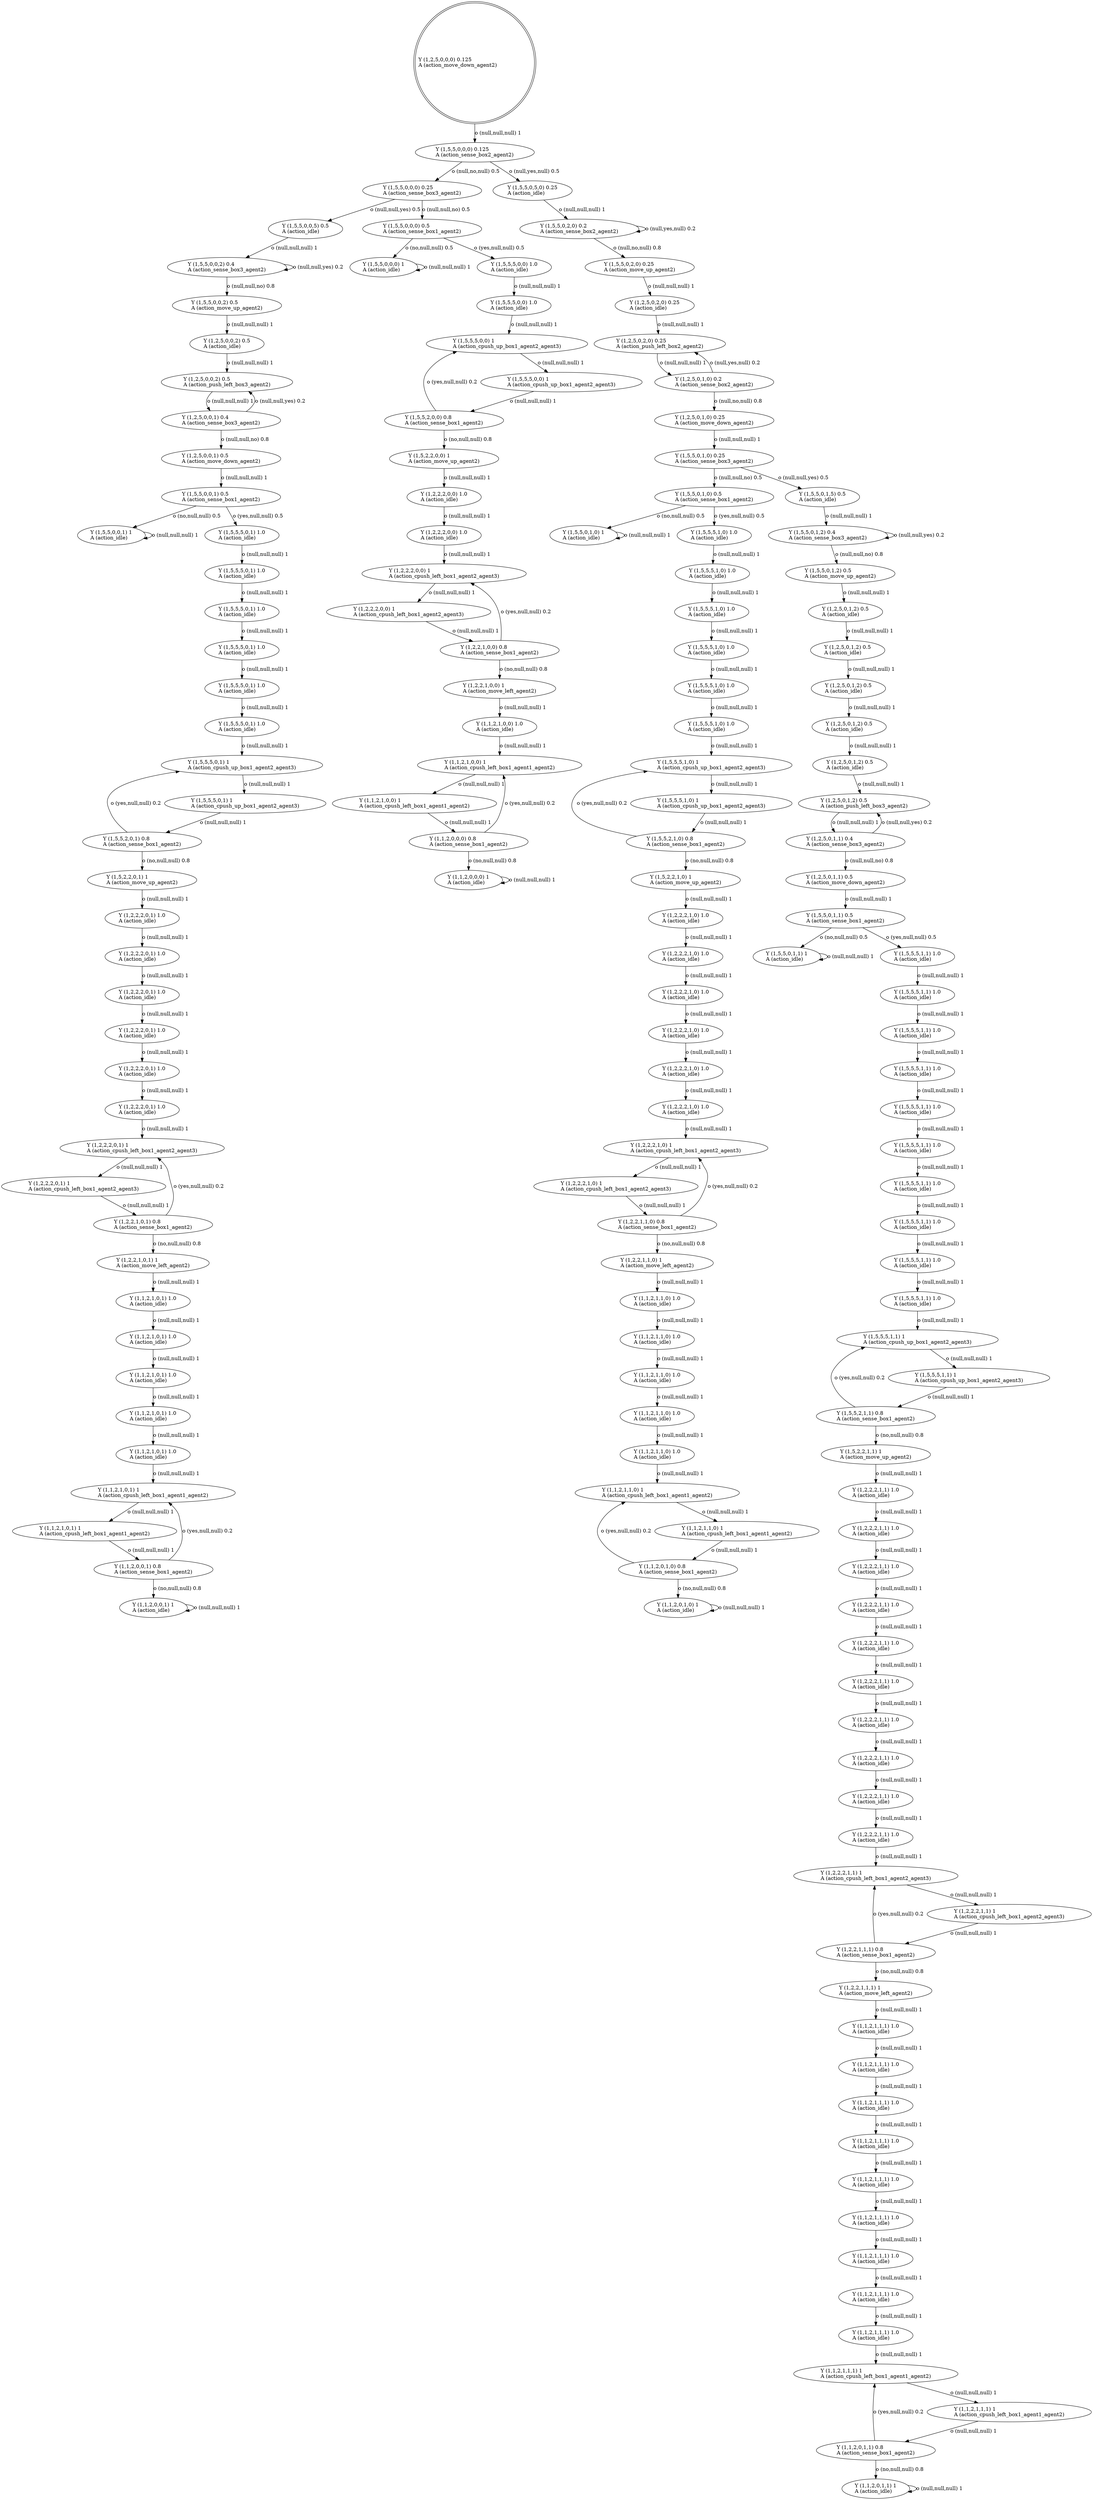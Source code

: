 digraph "G" {
root [label="Y (1,2,5,0,0,0) 0.125\lA (action_move_down_agent2)\l", labeljust="l", shape=doublecircle];
x0row457 [label="Y (1,5,5,0,0,2) 0.5\lA (action_move_up_agent2)\l"];
x0row468 [label="Y (1,2,5,0,0,2) 0.5\lA (action_push_left_box3_agent2)\l"];
x0row429 [label="Y (1,5,5,0,0,5) 0.5\lA (action_idle)\l"];
x0row430 [label="Y (1,5,5,0,0,0) 0.5\lA (action_sense_box1_agent2)\l"];
x0row70 [label="Y (1,2,5,0,2,0) 0.25\lA (action_push_left_box2_agent2)\l"];
x0row436 [label="Y (1,5,5,0,0,2) 0.4\lA (action_sense_box3_agent2)\l"];
x0row52 [label="Y (1,5,5,0,2,0) 0.25\lA (action_move_up_agent2)\l"];
x0row35 [label="Y (1,5,5,0,2,0) 0.2\lA (action_sense_box2_agent2)\l"];
x0row18 [label="Y (1,5,5,0,0,0) 0.25\lA (action_sense_box3_agent2)\l"];
x0row17 [label="Y (1,5,5,0,5,0) 0.25\lA (action_idle)\l"];
x0row6 [label="Y (1,5,5,0,0,0) 0.125\lA (action_sense_box2_agent2)\l"];
x0row671 [label="Y (1,1,2,1,0,0) 1\lA (action_cpush_left_box1_agent1_agent2)\l"];
x0row679 [label="Y (1,1,2,0,0,0) 0.8\lA (action_sense_box1_agent2)\l"];
x0row684 [label="Y (1,1,2,0,0,0) 1\lA (action_idle)\l"];
x0row647 [label="Y (1,2,2,2,0,0) 1\lA (action_cpush_left_box1_agent2_agent3)\l"];
x0row660 [label="Y (1,2,2,1,0,0) 1\lA (action_move_left_agent2)\l"];
x0row655 [label="Y (1,2,2,1,0,0) 0.8\lA (action_sense_box1_agent2)\l"];
x0row627 [label="Y (1,5,5,2,0,0) 0.8\lA (action_sense_box1_agent2)\l"];
x0row640 [label="Y (1,5,2,2,0,0) 1\lA (action_move_up_agent2)\l"];
x0row610 [label="Y (1,5,5,5,0,0) 1\lA (action_cpush_up_box1_agent2_agent3)\l"];
x0row611 [label="Y (1,5,5,0,0,0) 1\lA (action_idle)\l"];
x0row568 [label="Y (1,1,2,1,0,1) 1\lA (action_cpush_left_box1_agent1_agent2)\l"];
x0row578 [label="Y (1,1,2,0,0,1) 0.8\lA (action_sense_box1_agent2)\l"];
x0row584 [label="Y (1,1,2,0,0,1) 1\lA (action_idle)\l"];
x0row541 [label="Y (1,2,2,2,0,1) 1\lA (action_cpush_left_box1_agent2_agent3)\l"];
x0row550 [label="Y (1,2,2,1,0,1) 0.8\lA (action_sense_box1_agent2)\l"];
x0row556 [label="Y (1,2,2,1,0,1) 1\lA (action_move_left_agent2)\l"];
x0row253 [label="Y (1,2,2,1,1,1) 1\lA (action_move_left_agent2)\l"];
x0row247 [label="Y (1,2,2,1,1,1) 0.8\lA (action_sense_box1_agent2)\l"];
x0row237 [label="Y (1,2,2,2,1,1) 1\lA (action_cpush_left_box1_agent2_agent3)\l"];
x0row332 [label="Y (1,5,5,2,1,0) 0.8\lA (action_sense_box1_agent2)\l"];
x0row227 [label="Y (1,5,2,2,1,1) 1\lA (action_move_up_agent2)\l"];
x0row355 [label="Y (1,2,2,2,1,0) 1\lA (action_cpush_left_box1_agent2_agent3)\l"];
x0row211 [label="Y (1,5,5,2,1,1) 0.8\lA (action_sense_box1_agent2)\l"];
x0row313 [label="Y (1,5,5,5,1,0) 1\lA (action_cpush_up_box1_agent2_agent3)\l"];
x0row314 [label="Y (1,5,5,0,1,0) 1\lA (action_idle)\l"];
x0row193 [label="Y (1,5,5,0,1,1) 1\lA (action_idle)\l"];
x0row192 [label="Y (1,5,5,5,1,1) 1\lA (action_cpush_up_box1_agent2_agent3)\l"];
x0row185 [label="Y (1,5,5,0,1,1) 0.5\lA (action_sense_box1_agent2)\l"];
x0row176 [label="Y (1,2,5,0,1,1) 0.5\lA (action_move_down_agent2)\l"];
x0row364 [label="Y (1,2,2,1,1,0) 0.8\lA (action_sense_box1_agent2)\l"];
x0row163 [label="Y (1,2,5,0,1,1) 0.4\lA (action_sense_box3_agent2)\l"];
x0row156 [label="Y (1,2,5,0,1,2) 0.5\lA (action_push_left_box3_agent2)\l"];
x0row144 [label="Y (1,5,5,0,1,2) 0.5\lA (action_move_up_agent2)\l"];
x0row121 [label="Y (1,5,5,0,1,2) 0.4\lA (action_sense_box3_agent2)\l"];
x0row115 [label="Y (1,5,5,0,1,0) 0.5\lA (action_sense_box1_agent2)\l"];
x0row114 [label="Y (1,5,5,0,1,5) 0.5\lA (action_idle)\l"];
x0row284 [label="Y (1,1,2,0,1,1) 1\lA (action_idle)\l"];
x0row346 [label="Y (1,5,2,2,1,0) 1\lA (action_move_up_agent2)\l"];
x0row278 [label="Y (1,1,2,0,1,1) 0.8\lA (action_sense_box1_agent2)\l"];
x0row102 [label="Y (1,5,5,0,1,0) 0.25\lA (action_sense_box3_agent2)\l"];
x0row90 [label="Y (1,2,5,0,1,0) 0.25\lA (action_move_down_agent2)\l"];
x0row267 [label="Y (1,1,2,1,1,1) 1\lA (action_cpush_left_box1_agent1_agent2)\l"];
x0row82 [label="Y (1,2,5,0,1,0) 0.2\lA (action_sense_box2_agent2)\l"];
x0row369 [label="Y (1,2,2,1,1,0) 1\lA (action_move_left_agent2)\l"];
x0row486 [label="Y (1,2,5,0,0,1) 0.5\lA (action_move_down_agent2)\l"];
x0row475 [label="Y (1,2,5,0,0,1) 0.4\lA (action_sense_box3_agent2)\l"];
x0row391 [label="Y (1,1,2,0,1,0) 0.8\lA (action_sense_box1_agent2)\l"];
x0row396 [label="Y (1,1,2,0,1,0) 1\lA (action_idle)\l"];
x0row382 [label="Y (1,1,2,1,1,0) 1\lA (action_cpush_left_box1_agent1_agent2)\l"];
x0row533 [label="Y (1,5,2,2,0,1) 1\lA (action_move_up_agent2)\l"];
x0row494 [label="Y (1,5,5,0,0,1) 0.5\lA (action_sense_box1_agent2)\l"];
x0row518 [label="Y (1,5,5,2,0,1) 0.8\lA (action_sense_box1_agent2)\l"];
x0row501 [label="Y (1,5,5,5,0,1) 1\lA (action_cpush_up_box1_agent2_agent3)\l"];
x0row502 [label="Y (1,5,5,0,0,1) 1\lA (action_idle)\l"];
x0row610_noop_0 [label="Y (1,5,5,5,0,0) 1.0\lA (action_idle)\l"];
x0row610_noop_1 [label="Y (1,5,5,5,0,0) 1.0\lA (action_idle)\l"];
x0row70_noop_0 [label="Y (1,2,5,0,2,0) 0.25\lA (action_idle)\l"];
x0row468_noop_0 [label="Y (1,2,5,0,0,2) 0.5\lA (action_idle)\l"];
x0row647_noop_0 [label="Y (1,2,2,2,0,0) 1.0\lA (action_idle)\l"];
x0row647_noop_1 [label="Y (1,2,2,2,0,0) 1.0\lA (action_idle)\l"];
x0row313_noop_0 [label="Y (1,5,5,5,1,0) 1.0\lA (action_idle)\l"];
x0row313_noop_1 [label="Y (1,5,5,5,1,0) 1.0\lA (action_idle)\l"];
x0row313_noop_2 [label="Y (1,5,5,5,1,0) 1.0\lA (action_idle)\l"];
x0row313_noop_3 [label="Y (1,5,5,5,1,0) 1.0\lA (action_idle)\l"];
x0row313_noop_4 [label="Y (1,5,5,5,1,0) 1.0\lA (action_idle)\l"];
x0row313_noop_5 [label="Y (1,5,5,5,1,0) 1.0\lA (action_idle)\l"];
x0row501_noop_0 [label="Y (1,5,5,5,0,1) 1.0\lA (action_idle)\l"];
x0row501_noop_1 [label="Y (1,5,5,5,0,1) 1.0\lA (action_idle)\l"];
x0row501_noop_2 [label="Y (1,5,5,5,0,1) 1.0\lA (action_idle)\l"];
x0row501_noop_3 [label="Y (1,5,5,5,0,1) 1.0\lA (action_idle)\l"];
x0row501_noop_4 [label="Y (1,5,5,5,0,1) 1.0\lA (action_idle)\l"];
x0row501_noop_5 [label="Y (1,5,5,5,0,1) 1.0\lA (action_idle)\l"];
x0row671_noop_0 [label="Y (1,1,2,1,0,0) 1.0\lA (action_idle)\l"];
x0row156_noop_0 [label="Y (1,2,5,0,1,2) 0.5\lA (action_idle)\l"];
x0row156_noop_1 [label="Y (1,2,5,0,1,2) 0.5\lA (action_idle)\l"];
x0row156_noop_2 [label="Y (1,2,5,0,1,2) 0.5\lA (action_idle)\l"];
x0row156_noop_3 [label="Y (1,2,5,0,1,2) 0.5\lA (action_idle)\l"];
x0row156_noop_4 [label="Y (1,2,5,0,1,2) 0.5\lA (action_idle)\l"];
x0row355_noop_0 [label="Y (1,2,2,2,1,0) 1.0\lA (action_idle)\l"];
x0row355_noop_1 [label="Y (1,2,2,2,1,0) 1.0\lA (action_idle)\l"];
x0row355_noop_2 [label="Y (1,2,2,2,1,0) 1.0\lA (action_idle)\l"];
x0row355_noop_3 [label="Y (1,2,2,2,1,0) 1.0\lA (action_idle)\l"];
x0row355_noop_4 [label="Y (1,2,2,2,1,0) 1.0\lA (action_idle)\l"];
x0row355_noop_5 [label="Y (1,2,2,2,1,0) 1.0\lA (action_idle)\l"];
x0row541_noop_0 [label="Y (1,2,2,2,0,1) 1.0\lA (action_idle)\l"];
x0row541_noop_1 [label="Y (1,2,2,2,0,1) 1.0\lA (action_idle)\l"];
x0row541_noop_2 [label="Y (1,2,2,2,0,1) 1.0\lA (action_idle)\l"];
x0row541_noop_3 [label="Y (1,2,2,2,0,1) 1.0\lA (action_idle)\l"];
x0row541_noop_4 [label="Y (1,2,2,2,0,1) 1.0\lA (action_idle)\l"];
x0row541_noop_5 [label="Y (1,2,2,2,0,1) 1.0\lA (action_idle)\l"];
x0row192_noop_0 [label="Y (1,5,5,5,1,1) 1.0\lA (action_idle)\l"];
x0row192_noop_1 [label="Y (1,5,5,5,1,1) 1.0\lA (action_idle)\l"];
x0row192_noop_2 [label="Y (1,5,5,5,1,1) 1.0\lA (action_idle)\l"];
x0row192_noop_3 [label="Y (1,5,5,5,1,1) 1.0\lA (action_idle)\l"];
x0row192_noop_4 [label="Y (1,5,5,5,1,1) 1.0\lA (action_idle)\l"];
x0row192_noop_5 [label="Y (1,5,5,5,1,1) 1.0\lA (action_idle)\l"];
x0row192_noop_6 [label="Y (1,5,5,5,1,1) 1.0\lA (action_idle)\l"];
x0row192_noop_7 [label="Y (1,5,5,5,1,1) 1.0\lA (action_idle)\l"];
x0row192_noop_8 [label="Y (1,5,5,5,1,1) 1.0\lA (action_idle)\l"];
x0row192_noop_9 [label="Y (1,5,5,5,1,1) 1.0\lA (action_idle)\l"];
x0row382_noop_0 [label="Y (1,1,2,1,1,0) 1.0\lA (action_idle)\l"];
x0row382_noop_1 [label="Y (1,1,2,1,1,0) 1.0\lA (action_idle)\l"];
x0row382_noop_2 [label="Y (1,1,2,1,1,0) 1.0\lA (action_idle)\l"];
x0row382_noop_3 [label="Y (1,1,2,1,1,0) 1.0\lA (action_idle)\l"];
x0row382_noop_4 [label="Y (1,1,2,1,1,0) 1.0\lA (action_idle)\l"];
x0row568_noop_0 [label="Y (1,1,2,1,0,1) 1.0\lA (action_idle)\l"];
x0row568_noop_1 [label="Y (1,1,2,1,0,1) 1.0\lA (action_idle)\l"];
x0row568_noop_2 [label="Y (1,1,2,1,0,1) 1.0\lA (action_idle)\l"];
x0row568_noop_3 [label="Y (1,1,2,1,0,1) 1.0\lA (action_idle)\l"];
x0row568_noop_4 [label="Y (1,1,2,1,0,1) 1.0\lA (action_idle)\l"];
x0row237_noop_0 [label="Y (1,2,2,2,1,1) 1.0\lA (action_idle)\l"];
x0row237_noop_1 [label="Y (1,2,2,2,1,1) 1.0\lA (action_idle)\l"];
x0row237_noop_2 [label="Y (1,2,2,2,1,1) 1.0\lA (action_idle)\l"];
x0row237_noop_3 [label="Y (1,2,2,2,1,1) 1.0\lA (action_idle)\l"];
x0row237_noop_4 [label="Y (1,2,2,2,1,1) 1.0\lA (action_idle)\l"];
x0row237_noop_5 [label="Y (1,2,2,2,1,1) 1.0\lA (action_idle)\l"];
x0row237_noop_6 [label="Y (1,2,2,2,1,1) 1.0\lA (action_idle)\l"];
x0row237_noop_7 [label="Y (1,2,2,2,1,1) 1.0\lA (action_idle)\l"];
x0row237_noop_8 [label="Y (1,2,2,2,1,1) 1.0\lA (action_idle)\l"];
x0row237_noop_9 [label="Y (1,2,2,2,1,1) 1.0\lA (action_idle)\l"];
x0row267_noop_0 [label="Y (1,1,2,1,1,1) 1.0\lA (action_idle)\l"];
x0row267_noop_1 [label="Y (1,1,2,1,1,1) 1.0\lA (action_idle)\l"];
x0row267_noop_2 [label="Y (1,1,2,1,1,1) 1.0\lA (action_idle)\l"];
x0row267_noop_3 [label="Y (1,1,2,1,1,1) 1.0\lA (action_idle)\l"];
x0row267_noop_4 [label="Y (1,1,2,1,1,1) 1.0\lA (action_idle)\l"];
x0row267_noop_5 [label="Y (1,1,2,1,1,1) 1.0\lA (action_idle)\l"];
x0row267_noop_6 [label="Y (1,1,2,1,1,1) 1.0\lA (action_idle)\l"];
x0row267_noop_7 [label="Y (1,1,2,1,1,1) 1.0\lA (action_idle)\l"];
x0row267_noop_8 [label="Y (1,1,2,1,1,1) 1.0\lA (action_idle)\l"];
x0row671_repeat_1 [label="Y (1,1,2,1,0,0) 1\lA (action_cpush_left_box1_agent1_agent2)\l"];
x0row647_repeat_1 [label="Y (1,2,2,2,0,0) 1\lA (action_cpush_left_box1_agent2_agent3)\l"];
x0row610_repeat_1 [label="Y (1,5,5,5,0,0) 1\lA (action_cpush_up_box1_agent2_agent3)\l"];
x0row568_repeat_1 [label="Y (1,1,2,1,0,1) 1\lA (action_cpush_left_box1_agent1_agent2)\l"];
x0row541_repeat_1 [label="Y (1,2,2,2,0,1) 1\lA (action_cpush_left_box1_agent2_agent3)\l"];
x0row237_repeat_1 [label="Y (1,2,2,2,1,1) 1\lA (action_cpush_left_box1_agent2_agent3)\l"];
x0row355_repeat_1 [label="Y (1,2,2,2,1,0) 1\lA (action_cpush_left_box1_agent2_agent3)\l"];
x0row313_repeat_1 [label="Y (1,5,5,5,1,0) 1\lA (action_cpush_up_box1_agent2_agent3)\l"];
x0row192_repeat_1 [label="Y (1,5,5,5,1,1) 1\lA (action_cpush_up_box1_agent2_agent3)\l"];
x0row267_repeat_1 [label="Y (1,1,2,1,1,1) 1\lA (action_cpush_left_box1_agent1_agent2)\l"];
x0row382_repeat_1 [label="Y (1,1,2,1,1,0) 1\lA (action_cpush_left_box1_agent1_agent2)\l"];
x0row501_repeat_1 [label="Y (1,5,5,5,0,1) 1\lA (action_cpush_up_box1_agent2_agent3)\l"];
root -> x0row6  [key=0, label="o (null,null,null) 1\l"];
x0row457 -> x0row468_noop_0  [key=0, label="o (null,null,null) 1\l"];
x0row468 -> x0row475  [key=0, label="o (null,null,null) 1\l"];
x0row429 -> x0row436  [key=0, label="o (null,null,null) 1\l"];
x0row430 -> x0row611  [key=0, label="o (no,null,null) 0.5\l"];
x0row430 -> x0row610_noop_0  [key=0, label="o (yes,null,null) 0.5\l"];
x0row70 -> x0row82  [key=0, label="o (null,null,null) 1\l"];
x0row436 -> x0row457  [key=0, label="o (null,null,no) 0.8\l"];
x0row436 -> x0row436  [key=0, label="o (null,null,yes) 0.2\l"];
x0row52 -> x0row70_noop_0  [key=0, label="o (null,null,null) 1\l"];
x0row35 -> x0row52  [key=0, label="o (null,no,null) 0.8\l"];
x0row35 -> x0row35  [key=0, label="o (null,yes,null) 0.2\l"];
x0row18 -> x0row429  [key=0, label="o (null,null,yes) 0.5\l"];
x0row18 -> x0row430  [key=0, label="o (null,null,no) 0.5\l"];
x0row17 -> x0row35  [key=0, label="o (null,null,null) 1\l"];
x0row6 -> x0row17  [key=0, label="o (null,yes,null) 0.5\l"];
x0row6 -> x0row18  [key=0, label="o (null,no,null) 0.5\l"];
x0row671 -> x0row671_repeat_1  [key=0, label="o (null,null,null) 1\l"];
x0row679 -> x0row671  [key=0, label="o (yes,null,null) 0.2\l"];
x0row679 -> x0row684  [key=0, label="o (no,null,null) 0.8\l"];
x0row684 -> x0row684  [key=0, label="o (null,null,null) 1\l"];
x0row647 -> x0row647_repeat_1  [key=0, label="o (null,null,null) 1\l"];
x0row660 -> x0row671_noop_0  [key=0, label="o (null,null,null) 1\l"];
x0row655 -> x0row647  [key=0, label="o (yes,null,null) 0.2\l"];
x0row655 -> x0row660  [key=0, label="o (no,null,null) 0.8\l"];
x0row627 -> x0row610  [key=0, label="o (yes,null,null) 0.2\l"];
x0row627 -> x0row640  [key=0, label="o (no,null,null) 0.8\l"];
x0row640 -> x0row647_noop_0  [key=0, label="o (null,null,null) 1\l"];
x0row610 -> x0row610_repeat_1  [key=0, label="o (null,null,null) 1\l"];
x0row611 -> x0row611  [key=0, label="o (null,null,null) 1\l"];
x0row568 -> x0row568_repeat_1  [key=0, label="o (null,null,null) 1\l"];
x0row578 -> x0row568  [key=0, label="o (yes,null,null) 0.2\l"];
x0row578 -> x0row584  [key=0, label="o (no,null,null) 0.8\l"];
x0row584 -> x0row584  [key=0, label="o (null,null,null) 1\l"];
x0row541 -> x0row541_repeat_1  [key=0, label="o (null,null,null) 1\l"];
x0row550 -> x0row541  [key=0, label="o (yes,null,null) 0.2\l"];
x0row550 -> x0row556  [key=0, label="o (no,null,null) 0.8\l"];
x0row556 -> x0row568_noop_0  [key=0, label="o (null,null,null) 1\l"];
x0row253 -> x0row267_noop_0  [key=0, label="o (null,null,null) 1\l"];
x0row247 -> x0row237  [key=0, label="o (yes,null,null) 0.2\l"];
x0row247 -> x0row253  [key=0, label="o (no,null,null) 0.8\l"];
x0row237 -> x0row237_repeat_1  [key=0, label="o (null,null,null) 1\l"];
x0row332 -> x0row313  [key=0, label="o (yes,null,null) 0.2\l"];
x0row332 -> x0row346  [key=0, label="o (no,null,null) 0.8\l"];
x0row227 -> x0row237_noop_0  [key=0, label="o (null,null,null) 1\l"];
x0row355 -> x0row355_repeat_1  [key=0, label="o (null,null,null) 1\l"];
x0row211 -> x0row192  [key=0, label="o (yes,null,null) 0.2\l"];
x0row211 -> x0row227  [key=0, label="o (no,null,null) 0.8\l"];
x0row313 -> x0row313_repeat_1  [key=0, label="o (null,null,null) 1\l"];
x0row314 -> x0row314  [key=0, label="o (null,null,null) 1\l"];
x0row193 -> x0row193  [key=0, label="o (null,null,null) 1\l"];
x0row192 -> x0row192_repeat_1  [key=0, label="o (null,null,null) 1\l"];
x0row185 -> x0row193  [key=0, label="o (no,null,null) 0.5\l"];
x0row185 -> x0row192_noop_0  [key=0, label="o (yes,null,null) 0.5\l"];
x0row176 -> x0row185  [key=0, label="o (null,null,null) 1\l"];
x0row364 -> x0row355  [key=0, label="o (yes,null,null) 0.2\l"];
x0row364 -> x0row369  [key=0, label="o (no,null,null) 0.8\l"];
x0row163 -> x0row156  [key=0, label="o (null,null,yes) 0.2\l"];
x0row163 -> x0row176  [key=0, label="o (null,null,no) 0.8\l"];
x0row156 -> x0row163  [key=0, label="o (null,null,null) 1\l"];
x0row144 -> x0row156_noop_0  [key=0, label="o (null,null,null) 1\l"];
x0row121 -> x0row144  [key=0, label="o (null,null,no) 0.8\l"];
x0row121 -> x0row121  [key=0, label="o (null,null,yes) 0.2\l"];
x0row115 -> x0row314  [key=0, label="o (no,null,null) 0.5\l"];
x0row115 -> x0row313_noop_0  [key=0, label="o (yes,null,null) 0.5\l"];
x0row114 -> x0row121  [key=0, label="o (null,null,null) 1\l"];
x0row284 -> x0row284  [key=0, label="o (null,null,null) 1\l"];
x0row346 -> x0row355_noop_0  [key=0, label="o (null,null,null) 1\l"];
x0row278 -> x0row267  [key=0, label="o (yes,null,null) 0.2\l"];
x0row278 -> x0row284  [key=0, label="o (no,null,null) 0.8\l"];
x0row102 -> x0row114  [key=0, label="o (null,null,yes) 0.5\l"];
x0row102 -> x0row115  [key=0, label="o (null,null,no) 0.5\l"];
x0row90 -> x0row102  [key=0, label="o (null,null,null) 1\l"];
x0row267 -> x0row267_repeat_1  [key=0, label="o (null,null,null) 1\l"];
x0row82 -> x0row70  [key=0, label="o (null,yes,null) 0.2\l"];
x0row82 -> x0row90  [key=0, label="o (null,no,null) 0.8\l"];
x0row369 -> x0row382_noop_0  [key=0, label="o (null,null,null) 1\l"];
x0row486 -> x0row494  [key=0, label="o (null,null,null) 1\l"];
x0row475 -> x0row468  [key=0, label="o (null,null,yes) 0.2\l"];
x0row475 -> x0row486  [key=0, label="o (null,null,no) 0.8\l"];
x0row391 -> x0row382  [key=0, label="o (yes,null,null) 0.2\l"];
x0row391 -> x0row396  [key=0, label="o (no,null,null) 0.8\l"];
x0row396 -> x0row396  [key=0, label="o (null,null,null) 1\l"];
x0row382 -> x0row382_repeat_1  [key=0, label="o (null,null,null) 1\l"];
x0row533 -> x0row541_noop_0  [key=0, label="o (null,null,null) 1\l"];
x0row494 -> x0row502  [key=0, label="o (no,null,null) 0.5\l"];
x0row494 -> x0row501_noop_0  [key=0, label="o (yes,null,null) 0.5\l"];
x0row518 -> x0row501  [key=0, label="o (yes,null,null) 0.2\l"];
x0row518 -> x0row533  [key=0, label="o (no,null,null) 0.8\l"];
x0row501 -> x0row501_repeat_1  [key=0, label="o (null,null,null) 1\l"];
x0row502 -> x0row502  [key=0, label="o (null,null,null) 1\l"];
x0row610_noop_0 -> x0row610_noop_1  [key=0, label="o (null,null,null) 1\l"];
x0row610_noop_1 -> x0row610  [key=0, label="o (null,null,null) 1\l"];
x0row70_noop_0 -> x0row70  [key=0, label="o (null,null,null) 1\l"];
x0row468_noop_0 -> x0row468  [key=0, label="o (null,null,null) 1\l"];
x0row647_noop_0 -> x0row647_noop_1  [key=0, label="o (null,null,null) 1\l"];
x0row647_noop_1 -> x0row647  [key=0, label="o (null,null,null) 1\l"];
x0row313_noop_0 -> x0row313_noop_1  [key=0, label="o (null,null,null) 1\l"];
x0row313_noop_1 -> x0row313_noop_2  [key=0, label="o (null,null,null) 1\l"];
x0row313_noop_2 -> x0row313_noop_3  [key=0, label="o (null,null,null) 1\l"];
x0row313_noop_3 -> x0row313_noop_4  [key=0, label="o (null,null,null) 1\l"];
x0row313_noop_4 -> x0row313_noop_5  [key=0, label="o (null,null,null) 1\l"];
x0row313_noop_5 -> x0row313  [key=0, label="o (null,null,null) 1\l"];
x0row501_noop_0 -> x0row501_noop_1  [key=0, label="o (null,null,null) 1\l"];
x0row501_noop_1 -> x0row501_noop_2  [key=0, label="o (null,null,null) 1\l"];
x0row501_noop_2 -> x0row501_noop_3  [key=0, label="o (null,null,null) 1\l"];
x0row501_noop_3 -> x0row501_noop_4  [key=0, label="o (null,null,null) 1\l"];
x0row501_noop_4 -> x0row501_noop_5  [key=0, label="o (null,null,null) 1\l"];
x0row501_noop_5 -> x0row501  [key=0, label="o (null,null,null) 1\l"];
x0row671_noop_0 -> x0row671  [key=0, label="o (null,null,null) 1\l"];
x0row156_noop_0 -> x0row156_noop_1  [key=0, label="o (null,null,null) 1\l"];
x0row156_noop_1 -> x0row156_noop_2  [key=0, label="o (null,null,null) 1\l"];
x0row156_noop_2 -> x0row156_noop_3  [key=0, label="o (null,null,null) 1\l"];
x0row156_noop_3 -> x0row156_noop_4  [key=0, label="o (null,null,null) 1\l"];
x0row156_noop_4 -> x0row156  [key=0, label="o (null,null,null) 1\l"];
x0row355_noop_0 -> x0row355_noop_1  [key=0, label="o (null,null,null) 1\l"];
x0row355_noop_1 -> x0row355_noop_2  [key=0, label="o (null,null,null) 1\l"];
x0row355_noop_2 -> x0row355_noop_3  [key=0, label="o (null,null,null) 1\l"];
x0row355_noop_3 -> x0row355_noop_4  [key=0, label="o (null,null,null) 1\l"];
x0row355_noop_4 -> x0row355_noop_5  [key=0, label="o (null,null,null) 1\l"];
x0row355_noop_5 -> x0row355  [key=0, label="o (null,null,null) 1\l"];
x0row541_noop_0 -> x0row541_noop_1  [key=0, label="o (null,null,null) 1\l"];
x0row541_noop_1 -> x0row541_noop_2  [key=0, label="o (null,null,null) 1\l"];
x0row541_noop_2 -> x0row541_noop_3  [key=0, label="o (null,null,null) 1\l"];
x0row541_noop_3 -> x0row541_noop_4  [key=0, label="o (null,null,null) 1\l"];
x0row541_noop_4 -> x0row541_noop_5  [key=0, label="o (null,null,null) 1\l"];
x0row541_noop_5 -> x0row541  [key=0, label="o (null,null,null) 1\l"];
x0row192_noop_0 -> x0row192_noop_1  [key=0, label="o (null,null,null) 1\l"];
x0row192_noop_1 -> x0row192_noop_2  [key=0, label="o (null,null,null) 1\l"];
x0row192_noop_2 -> x0row192_noop_3  [key=0, label="o (null,null,null) 1\l"];
x0row192_noop_3 -> x0row192_noop_4  [key=0, label="o (null,null,null) 1\l"];
x0row192_noop_4 -> x0row192_noop_5  [key=0, label="o (null,null,null) 1\l"];
x0row192_noop_5 -> x0row192_noop_6  [key=0, label="o (null,null,null) 1\l"];
x0row192_noop_6 -> x0row192_noop_7  [key=0, label="o (null,null,null) 1\l"];
x0row192_noop_7 -> x0row192_noop_8  [key=0, label="o (null,null,null) 1\l"];
x0row192_noop_8 -> x0row192_noop_9  [key=0, label="o (null,null,null) 1\l"];
x0row192_noop_9 -> x0row192  [key=0, label="o (null,null,null) 1\l"];
x0row382_noop_0 -> x0row382_noop_1  [key=0, label="o (null,null,null) 1\l"];
x0row382_noop_1 -> x0row382_noop_2  [key=0, label="o (null,null,null) 1\l"];
x0row382_noop_2 -> x0row382_noop_3  [key=0, label="o (null,null,null) 1\l"];
x0row382_noop_3 -> x0row382_noop_4  [key=0, label="o (null,null,null) 1\l"];
x0row382_noop_4 -> x0row382  [key=0, label="o (null,null,null) 1\l"];
x0row568_noop_0 -> x0row568_noop_1  [key=0, label="o (null,null,null) 1\l"];
x0row568_noop_1 -> x0row568_noop_2  [key=0, label="o (null,null,null) 1\l"];
x0row568_noop_2 -> x0row568_noop_3  [key=0, label="o (null,null,null) 1\l"];
x0row568_noop_3 -> x0row568_noop_4  [key=0, label="o (null,null,null) 1\l"];
x0row568_noop_4 -> x0row568  [key=0, label="o (null,null,null) 1\l"];
x0row237_noop_0 -> x0row237_noop_1  [key=0, label="o (null,null,null) 1\l"];
x0row237_noop_1 -> x0row237_noop_2  [key=0, label="o (null,null,null) 1\l"];
x0row237_noop_2 -> x0row237_noop_3  [key=0, label="o (null,null,null) 1\l"];
x0row237_noop_3 -> x0row237_noop_4  [key=0, label="o (null,null,null) 1\l"];
x0row237_noop_4 -> x0row237_noop_5  [key=0, label="o (null,null,null) 1\l"];
x0row237_noop_5 -> x0row237_noop_6  [key=0, label="o (null,null,null) 1\l"];
x0row237_noop_6 -> x0row237_noop_7  [key=0, label="o (null,null,null) 1\l"];
x0row237_noop_7 -> x0row237_noop_8  [key=0, label="o (null,null,null) 1\l"];
x0row237_noop_8 -> x0row237_noop_9  [key=0, label="o (null,null,null) 1\l"];
x0row237_noop_9 -> x0row237  [key=0, label="o (null,null,null) 1\l"];
x0row267_noop_0 -> x0row267_noop_1  [key=0, label="o (null,null,null) 1\l"];
x0row267_noop_1 -> x0row267_noop_2  [key=0, label="o (null,null,null) 1\l"];
x0row267_noop_2 -> x0row267_noop_3  [key=0, label="o (null,null,null) 1\l"];
x0row267_noop_3 -> x0row267_noop_4  [key=0, label="o (null,null,null) 1\l"];
x0row267_noop_4 -> x0row267_noop_5  [key=0, label="o (null,null,null) 1\l"];
x0row267_noop_5 -> x0row267_noop_6  [key=0, label="o (null,null,null) 1\l"];
x0row267_noop_6 -> x0row267_noop_7  [key=0, label="o (null,null,null) 1\l"];
x0row267_noop_7 -> x0row267_noop_8  [key=0, label="o (null,null,null) 1\l"];
x0row267_noop_8 -> x0row267  [key=0, label="o (null,null,null) 1\l"];
x0row671_repeat_1 -> x0row679  [key=0, label="o (null,null,null) 1\l"];
x0row647_repeat_1 -> x0row655  [key=0, label="o (null,null,null) 1\l"];
x0row610_repeat_1 -> x0row627  [key=0, label="o (null,null,null) 1\l"];
x0row568_repeat_1 -> x0row578  [key=0, label="o (null,null,null) 1\l"];
x0row541_repeat_1 -> x0row550  [key=0, label="o (null,null,null) 1\l"];
x0row237_repeat_1 -> x0row247  [key=0, label="o (null,null,null) 1\l"];
x0row355_repeat_1 -> x0row364  [key=0, label="o (null,null,null) 1\l"];
x0row313_repeat_1 -> x0row332  [key=0, label="o (null,null,null) 1\l"];
x0row192_repeat_1 -> x0row211  [key=0, label="o (null,null,null) 1\l"];
x0row267_repeat_1 -> x0row278  [key=0, label="o (null,null,null) 1\l"];
x0row382_repeat_1 -> x0row391  [key=0, label="o (null,null,null) 1\l"];
x0row501_repeat_1 -> x0row518  [key=0, label="o (null,null,null) 1\l"];
}
